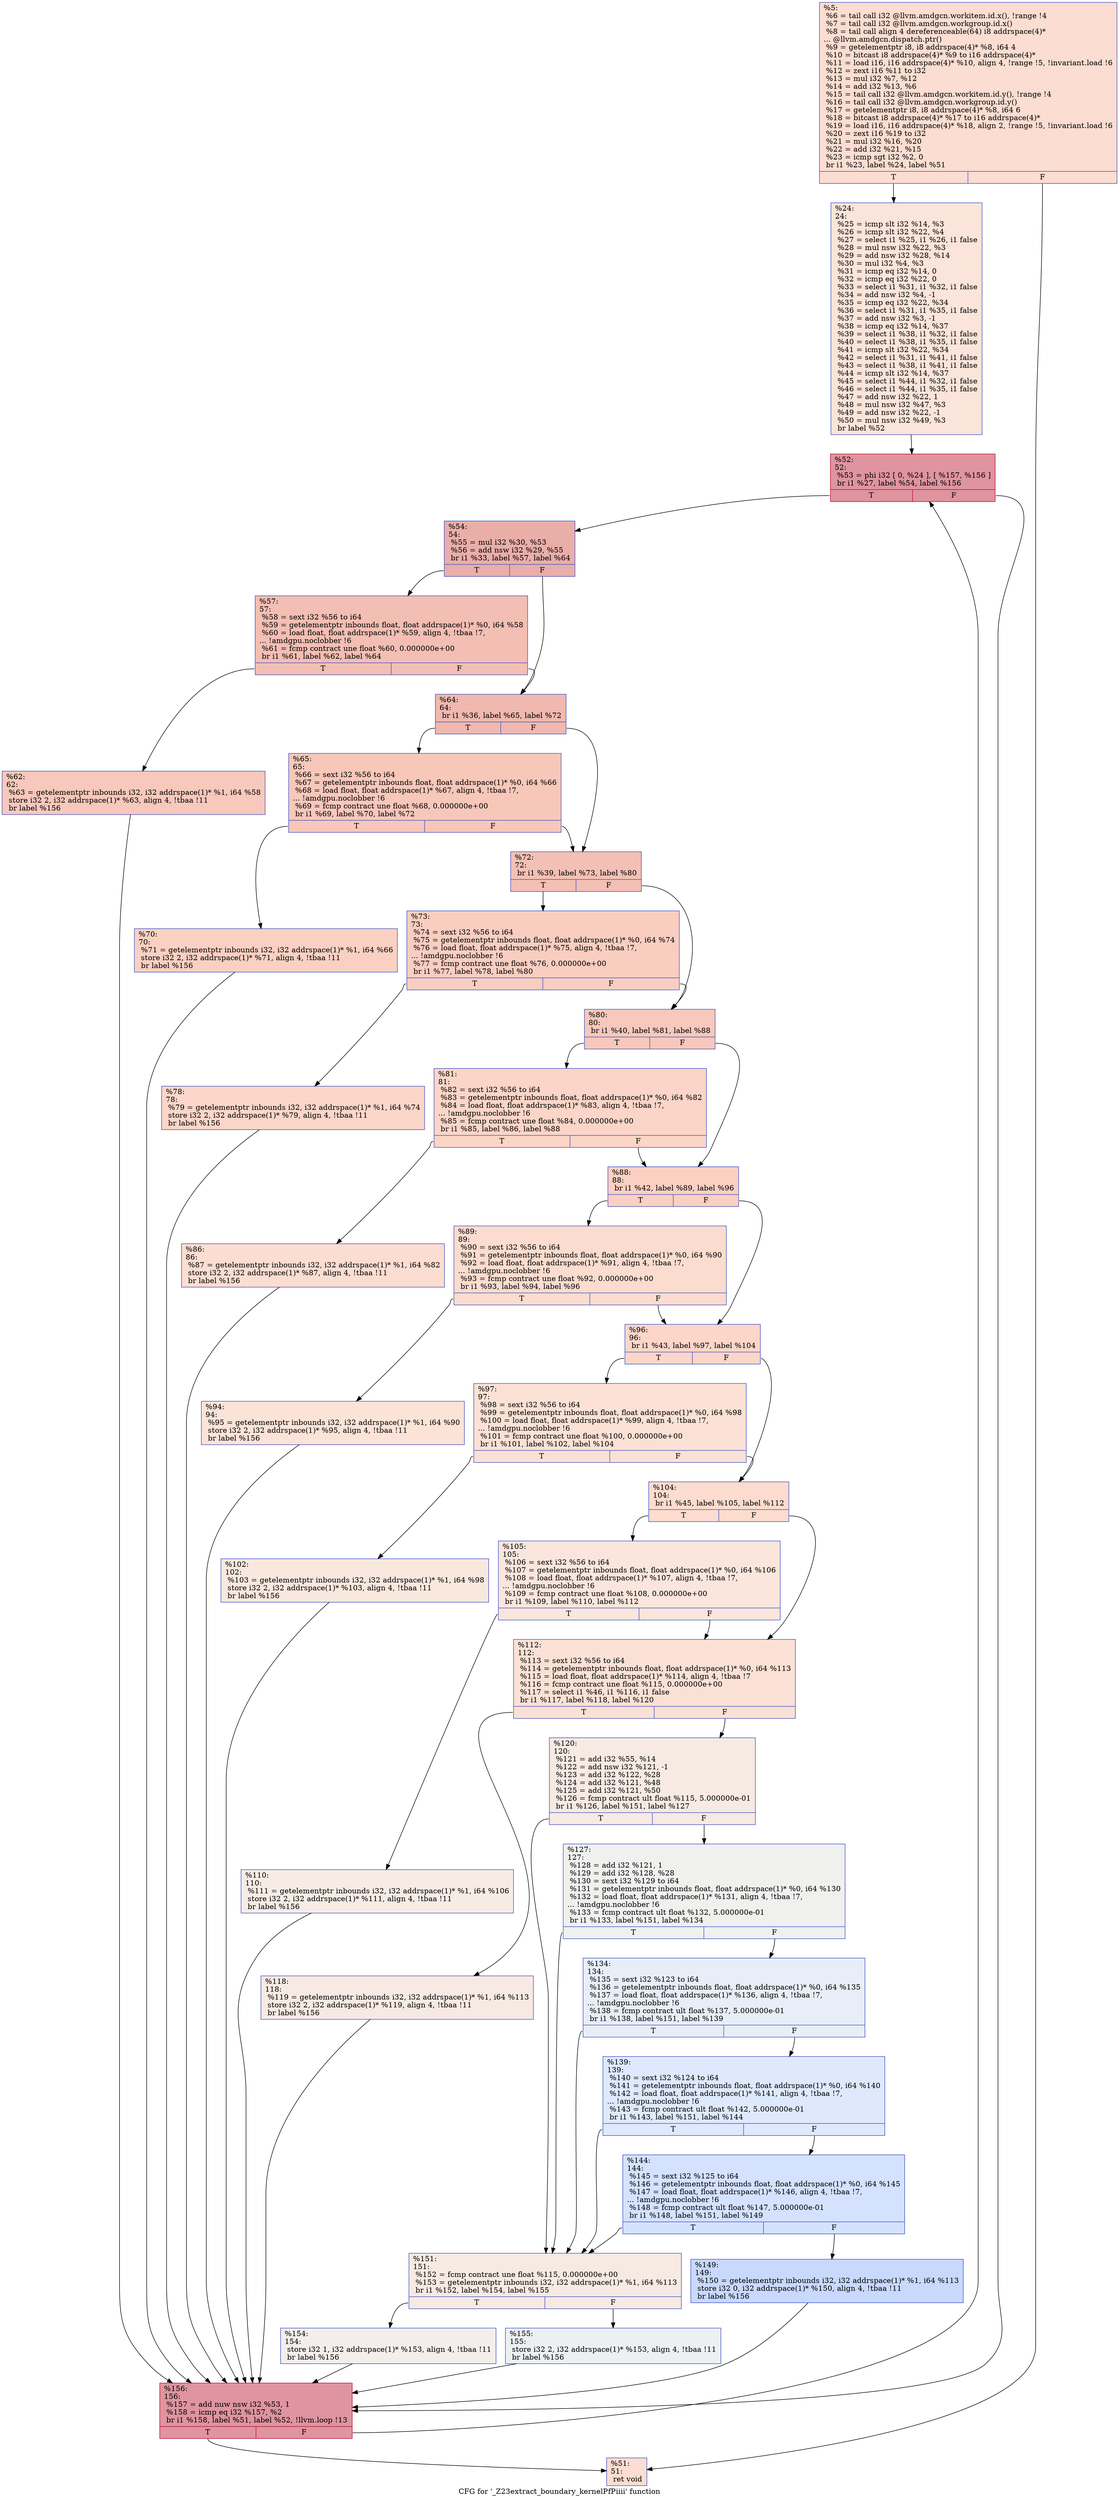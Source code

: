 digraph "CFG for '_Z23extract_boundary_kernelPfPiiii' function" {
	label="CFG for '_Z23extract_boundary_kernelPfPiiii' function";

	Node0x4d584b0 [shape=record,color="#3d50c3ff", style=filled, fillcolor="#f7b39670",label="{%5:\l  %6 = tail call i32 @llvm.amdgcn.workitem.id.x(), !range !4\l  %7 = tail call i32 @llvm.amdgcn.workgroup.id.x()\l  %8 = tail call align 4 dereferenceable(64) i8 addrspace(4)*\l... @llvm.amdgcn.dispatch.ptr()\l  %9 = getelementptr i8, i8 addrspace(4)* %8, i64 4\l  %10 = bitcast i8 addrspace(4)* %9 to i16 addrspace(4)*\l  %11 = load i16, i16 addrspace(4)* %10, align 4, !range !5, !invariant.load !6\l  %12 = zext i16 %11 to i32\l  %13 = mul i32 %7, %12\l  %14 = add i32 %13, %6\l  %15 = tail call i32 @llvm.amdgcn.workitem.id.y(), !range !4\l  %16 = tail call i32 @llvm.amdgcn.workgroup.id.y()\l  %17 = getelementptr i8, i8 addrspace(4)* %8, i64 6\l  %18 = bitcast i8 addrspace(4)* %17 to i16 addrspace(4)*\l  %19 = load i16, i16 addrspace(4)* %18, align 2, !range !5, !invariant.load !6\l  %20 = zext i16 %19 to i32\l  %21 = mul i32 %16, %20\l  %22 = add i32 %21, %15\l  %23 = icmp sgt i32 %2, 0\l  br i1 %23, label %24, label %51\l|{<s0>T|<s1>F}}"];
	Node0x4d584b0:s0 -> Node0x4d5be10;
	Node0x4d584b0:s1 -> Node0x4d5bea0;
	Node0x4d5be10 [shape=record,color="#3d50c3ff", style=filled, fillcolor="#f5c1a970",label="{%24:\l24:                                               \l  %25 = icmp slt i32 %14, %3\l  %26 = icmp slt i32 %22, %4\l  %27 = select i1 %25, i1 %26, i1 false\l  %28 = mul nsw i32 %22, %3\l  %29 = add nsw i32 %28, %14\l  %30 = mul i32 %4, %3\l  %31 = icmp eq i32 %14, 0\l  %32 = icmp eq i32 %22, 0\l  %33 = select i1 %31, i1 %32, i1 false\l  %34 = add nsw i32 %4, -1\l  %35 = icmp eq i32 %22, %34\l  %36 = select i1 %31, i1 %35, i1 false\l  %37 = add nsw i32 %3, -1\l  %38 = icmp eq i32 %14, %37\l  %39 = select i1 %38, i1 %32, i1 false\l  %40 = select i1 %38, i1 %35, i1 false\l  %41 = icmp slt i32 %22, %34\l  %42 = select i1 %31, i1 %41, i1 false\l  %43 = select i1 %38, i1 %41, i1 false\l  %44 = icmp slt i32 %14, %37\l  %45 = select i1 %44, i1 %32, i1 false\l  %46 = select i1 %44, i1 %35, i1 false\l  %47 = add nsw i32 %22, 1\l  %48 = mul nsw i32 %47, %3\l  %49 = add nsw i32 %22, -1\l  %50 = mul nsw i32 %49, %3\l  br label %52\l}"];
	Node0x4d5be10 -> Node0x4d5d130;
	Node0x4d5bea0 [shape=record,color="#3d50c3ff", style=filled, fillcolor="#f7b39670",label="{%51:\l51:                                               \l  ret void\l}"];
	Node0x4d5d130 [shape=record,color="#b70d28ff", style=filled, fillcolor="#b70d2870",label="{%52:\l52:                                               \l  %53 = phi i32 [ 0, %24 ], [ %157, %156 ]\l  br i1 %27, label %54, label %156\l|{<s0>T|<s1>F}}"];
	Node0x4d5d130:s0 -> Node0x4d5d370;
	Node0x4d5d130:s1 -> Node0x4d5d270;
	Node0x4d5d370 [shape=record,color="#3d50c3ff", style=filled, fillcolor="#d0473d70",label="{%54:\l54:                                               \l  %55 = mul i32 %30, %53\l  %56 = add nsw i32 %29, %55\l  br i1 %33, label %57, label %64\l|{<s0>T|<s1>F}}"];
	Node0x4d5d370:s0 -> Node0x4d5d5d0;
	Node0x4d5d370:s1 -> Node0x4d5d620;
	Node0x4d5d5d0 [shape=record,color="#3d50c3ff", style=filled, fillcolor="#e36c5570",label="{%57:\l57:                                               \l  %58 = sext i32 %56 to i64\l  %59 = getelementptr inbounds float, float addrspace(1)* %0, i64 %58\l  %60 = load float, float addrspace(1)* %59, align 4, !tbaa !7,\l... !amdgpu.noclobber !6\l  %61 = fcmp contract une float %60, 0.000000e+00\l  br i1 %61, label %62, label %64\l|{<s0>T|<s1>F}}"];
	Node0x4d5d5d0:s0 -> Node0x4d5e570;
	Node0x4d5d5d0:s1 -> Node0x4d5d620;
	Node0x4d5e570 [shape=record,color="#3d50c3ff", style=filled, fillcolor="#ed836670",label="{%62:\l62:                                               \l  %63 = getelementptr inbounds i32, i32 addrspace(1)* %1, i64 %58\l  store i32 2, i32 addrspace(1)* %63, align 4, !tbaa !11\l  br label %156\l}"];
	Node0x4d5e570 -> Node0x4d5d270;
	Node0x4d5d620 [shape=record,color="#3d50c3ff", style=filled, fillcolor="#dc5d4a70",label="{%64:\l64:                                               \l  br i1 %36, label %65, label %72\l|{<s0>T|<s1>F}}"];
	Node0x4d5d620:s0 -> Node0x4d5c4b0;
	Node0x4d5d620:s1 -> Node0x4d5c500;
	Node0x4d5c4b0 [shape=record,color="#3d50c3ff", style=filled, fillcolor="#ec7f6370",label="{%65:\l65:                                               \l  %66 = sext i32 %56 to i64\l  %67 = getelementptr inbounds float, float addrspace(1)* %0, i64 %66\l  %68 = load float, float addrspace(1)* %67, align 4, !tbaa !7,\l... !amdgpu.noclobber !6\l  %69 = fcmp contract une float %68, 0.000000e+00\l  br i1 %69, label %70, label %72\l|{<s0>T|<s1>F}}"];
	Node0x4d5c4b0:s0 -> Node0x4d5f540;
	Node0x4d5c4b0:s1 -> Node0x4d5c500;
	Node0x4d5f540 [shape=record,color="#3d50c3ff", style=filled, fillcolor="#f3947570",label="{%70:\l70:                                               \l  %71 = getelementptr inbounds i32, i32 addrspace(1)* %1, i64 %66\l  store i32 2, i32 addrspace(1)* %71, align 4, !tbaa !11\l  br label %156\l}"];
	Node0x4d5f540 -> Node0x4d5d270;
	Node0x4d5c500 [shape=record,color="#3d50c3ff", style=filled, fillcolor="#e5705870",label="{%72:\l72:                                               \l  br i1 %39, label %73, label %80\l|{<s0>T|<s1>F}}"];
	Node0x4d5c500:s0 -> Node0x4d5fe30;
	Node0x4d5c500:s1 -> Node0x4d5fe80;
	Node0x4d5fe30 [shape=record,color="#3d50c3ff", style=filled, fillcolor="#f2907270",label="{%73:\l73:                                               \l  %74 = sext i32 %56 to i64\l  %75 = getelementptr inbounds float, float addrspace(1)* %0, i64 %74\l  %76 = load float, float addrspace(1)* %75, align 4, !tbaa !7,\l... !amdgpu.noclobber !6\l  %77 = fcmp contract une float %76, 0.000000e+00\l  br i1 %77, label %78, label %80\l|{<s0>T|<s1>F}}"];
	Node0x4d5fe30:s0 -> Node0x4d60190;
	Node0x4d5fe30:s1 -> Node0x4d5fe80;
	Node0x4d60190 [shape=record,color="#3d50c3ff", style=filled, fillcolor="#f6a38570",label="{%78:\l78:                                               \l  %79 = getelementptr inbounds i32, i32 addrspace(1)* %1, i64 %74\l  store i32 2, i32 addrspace(1)* %79, align 4, !tbaa !11\l  br label %156\l}"];
	Node0x4d60190 -> Node0x4d5d270;
	Node0x4d5fe80 [shape=record,color="#3d50c3ff", style=filled, fillcolor="#ed836670",label="{%80:\l80:                                               \l  br i1 %40, label %81, label %88\l|{<s0>T|<s1>F}}"];
	Node0x4d5fe80:s0 -> Node0x4d60470;
	Node0x4d5fe80:s1 -> Node0x4d604c0;
	Node0x4d60470 [shape=record,color="#3d50c3ff", style=filled, fillcolor="#f5a08170",label="{%81:\l81:                                               \l  %82 = sext i32 %56 to i64\l  %83 = getelementptr inbounds float, float addrspace(1)* %0, i64 %82\l  %84 = load float, float addrspace(1)* %83, align 4, !tbaa !7,\l... !amdgpu.noclobber !6\l  %85 = fcmp contract une float %84, 0.000000e+00\l  br i1 %85, label %86, label %88\l|{<s0>T|<s1>F}}"];
	Node0x4d60470:s0 -> Node0x4d607d0;
	Node0x4d60470:s1 -> Node0x4d604c0;
	Node0x4d607d0 [shape=record,color="#3d50c3ff", style=filled, fillcolor="#f7b39670",label="{%86:\l86:                                               \l  %87 = getelementptr inbounds i32, i32 addrspace(1)* %1, i64 %82\l  store i32 2, i32 addrspace(1)* %87, align 4, !tbaa !11\l  br label %156\l}"];
	Node0x4d607d0 -> Node0x4d5d270;
	Node0x4d604c0 [shape=record,color="#3d50c3ff", style=filled, fillcolor="#f3947570",label="{%88:\l88:                                               \l  br i1 %42, label %89, label %96\l|{<s0>T|<s1>F}}"];
	Node0x4d604c0:s0 -> Node0x4d60ab0;
	Node0x4d604c0:s1 -> Node0x4d60b00;
	Node0x4d60ab0 [shape=record,color="#3d50c3ff", style=filled, fillcolor="#f7af9170",label="{%89:\l89:                                               \l  %90 = sext i32 %56 to i64\l  %91 = getelementptr inbounds float, float addrspace(1)* %0, i64 %90\l  %92 = load float, float addrspace(1)* %91, align 4, !tbaa !7,\l... !amdgpu.noclobber !6\l  %93 = fcmp contract une float %92, 0.000000e+00\l  br i1 %93, label %94, label %96\l|{<s0>T|<s1>F}}"];
	Node0x4d60ab0:s0 -> Node0x4d60e10;
	Node0x4d60ab0:s1 -> Node0x4d60b00;
	Node0x4d60e10 [shape=record,color="#3d50c3ff", style=filled, fillcolor="#f6bfa670",label="{%94:\l94:                                               \l  %95 = getelementptr inbounds i32, i32 addrspace(1)* %1, i64 %90\l  store i32 2, i32 addrspace(1)* %95, align 4, !tbaa !11\l  br label %156\l}"];
	Node0x4d60e10 -> Node0x4d5d270;
	Node0x4d60b00 [shape=record,color="#3d50c3ff", style=filled, fillcolor="#f6a38570",label="{%96:\l96:                                               \l  br i1 %43, label %97, label %104\l|{<s0>T|<s1>F}}"];
	Node0x4d60b00:s0 -> Node0x4d610f0;
	Node0x4d60b00:s1 -> Node0x4d61140;
	Node0x4d610f0 [shape=record,color="#3d50c3ff", style=filled, fillcolor="#f7bca170",label="{%97:\l97:                                               \l  %98 = sext i32 %56 to i64\l  %99 = getelementptr inbounds float, float addrspace(1)* %0, i64 %98\l  %100 = load float, float addrspace(1)* %99, align 4, !tbaa !7,\l... !amdgpu.noclobber !6\l  %101 = fcmp contract une float %100, 0.000000e+00\l  br i1 %101, label %102, label %104\l|{<s0>T|<s1>F}}"];
	Node0x4d610f0:s0 -> Node0x4d61450;
	Node0x4d610f0:s1 -> Node0x4d61140;
	Node0x4d61450 [shape=record,color="#3d50c3ff", style=filled, fillcolor="#f2cab570",label="{%102:\l102:                                              \l  %103 = getelementptr inbounds i32, i32 addrspace(1)* %1, i64 %98\l  store i32 2, i32 addrspace(1)* %103, align 4, !tbaa !11\l  br label %156\l}"];
	Node0x4d61450 -> Node0x4d5d270;
	Node0x4d61140 [shape=record,color="#3d50c3ff", style=filled, fillcolor="#f7af9170",label="{%104:\l104:                                              \l  br i1 %45, label %105, label %112\l|{<s0>T|<s1>F}}"];
	Node0x4d61140:s0 -> Node0x4d61730;
	Node0x4d61140:s1 -> Node0x4d61780;
	Node0x4d61730 [shape=record,color="#3d50c3ff", style=filled, fillcolor="#f3c7b170",label="{%105:\l105:                                              \l  %106 = sext i32 %56 to i64\l  %107 = getelementptr inbounds float, float addrspace(1)* %0, i64 %106\l  %108 = load float, float addrspace(1)* %107, align 4, !tbaa !7,\l... !amdgpu.noclobber !6\l  %109 = fcmp contract une float %108, 0.000000e+00\l  br i1 %109, label %110, label %112\l|{<s0>T|<s1>F}}"];
	Node0x4d61730:s0 -> Node0x4d61a90;
	Node0x4d61730:s1 -> Node0x4d61780;
	Node0x4d61a90 [shape=record,color="#3d50c3ff", style=filled, fillcolor="#ecd3c570",label="{%110:\l110:                                              \l  %111 = getelementptr inbounds i32, i32 addrspace(1)* %1, i64 %106\l  store i32 2, i32 addrspace(1)* %111, align 4, !tbaa !11\l  br label %156\l}"];
	Node0x4d61a90 -> Node0x4d5d270;
	Node0x4d61780 [shape=record,color="#3d50c3ff", style=filled, fillcolor="#f7bca170",label="{%112:\l112:                                              \l  %113 = sext i32 %56 to i64\l  %114 = getelementptr inbounds float, float addrspace(1)* %0, i64 %113\l  %115 = load float, float addrspace(1)* %114, align 4, !tbaa !7\l  %116 = fcmp contract une float %115, 0.000000e+00\l  %117 = select i1 %46, i1 %116, i1 false\l  br i1 %117, label %118, label %120\l|{<s0>T|<s1>F}}"];
	Node0x4d61780:s0 -> Node0x4d62030;
	Node0x4d61780:s1 -> Node0x4d62080;
	Node0x4d62030 [shape=record,color="#3d50c3ff", style=filled, fillcolor="#eed0c070",label="{%118:\l118:                                              \l  %119 = getelementptr inbounds i32, i32 addrspace(1)* %1, i64 %113\l  store i32 2, i32 addrspace(1)* %119, align 4, !tbaa !11\l  br label %156\l}"];
	Node0x4d62030 -> Node0x4d5d270;
	Node0x4d62080 [shape=record,color="#3d50c3ff", style=filled, fillcolor="#eed0c070",label="{%120:\l120:                                              \l  %121 = add i32 %55, %14\l  %122 = add nsw i32 %121, -1\l  %123 = add i32 %122, %28\l  %124 = add i32 %121, %48\l  %125 = add i32 %121, %50\l  %126 = fcmp contract ult float %115, 5.000000e-01\l  br i1 %126, label %151, label %127\l|{<s0>T|<s1>F}}"];
	Node0x4d62080:s0 -> Node0x4d62680;
	Node0x4d62080:s1 -> Node0x4d626d0;
	Node0x4d626d0 [shape=record,color="#3d50c3ff", style=filled, fillcolor="#dedcdb70",label="{%127:\l127:                                              \l  %128 = add i32 %121, 1\l  %129 = add i32 %128, %28\l  %130 = sext i32 %129 to i64\l  %131 = getelementptr inbounds float, float addrspace(1)* %0, i64 %130\l  %132 = load float, float addrspace(1)* %131, align 4, !tbaa !7,\l... !amdgpu.noclobber !6\l  %133 = fcmp contract ult float %132, 5.000000e-01\l  br i1 %133, label %151, label %134\l|{<s0>T|<s1>F}}"];
	Node0x4d626d0:s0 -> Node0x4d62680;
	Node0x4d626d0:s1 -> Node0x4d5ec20;
	Node0x4d5ec20 [shape=record,color="#3d50c3ff", style=filled, fillcolor="#cbd8ee70",label="{%134:\l134:                                              \l  %135 = sext i32 %123 to i64\l  %136 = getelementptr inbounds float, float addrspace(1)* %0, i64 %135\l  %137 = load float, float addrspace(1)* %136, align 4, !tbaa !7,\l... !amdgpu.noclobber !6\l  %138 = fcmp contract ult float %137, 5.000000e-01\l  br i1 %138, label %151, label %139\l|{<s0>T|<s1>F}}"];
	Node0x4d5ec20:s0 -> Node0x4d62680;
	Node0x4d5ec20:s1 -> Node0x4d632c0;
	Node0x4d632c0 [shape=record,color="#3d50c3ff", style=filled, fillcolor="#b5cdfa70",label="{%139:\l139:                                              \l  %140 = sext i32 %124 to i64\l  %141 = getelementptr inbounds float, float addrspace(1)* %0, i64 %140\l  %142 = load float, float addrspace(1)* %141, align 4, !tbaa !7,\l... !amdgpu.noclobber !6\l  %143 = fcmp contract ult float %142, 5.000000e-01\l  br i1 %143, label %151, label %144\l|{<s0>T|<s1>F}}"];
	Node0x4d632c0:s0 -> Node0x4d62680;
	Node0x4d632c0:s1 -> Node0x4d63610;
	Node0x4d63610 [shape=record,color="#3d50c3ff", style=filled, fillcolor="#9ebeff70",label="{%144:\l144:                                              \l  %145 = sext i32 %125 to i64\l  %146 = getelementptr inbounds float, float addrspace(1)* %0, i64 %145\l  %147 = load float, float addrspace(1)* %146, align 4, !tbaa !7,\l... !amdgpu.noclobber !6\l  %148 = fcmp contract ult float %147, 5.000000e-01\l  br i1 %148, label %151, label %149\l|{<s0>T|<s1>F}}"];
	Node0x4d63610:s0 -> Node0x4d62680;
	Node0x4d63610:s1 -> Node0x4d63960;
	Node0x4d63960 [shape=record,color="#3d50c3ff", style=filled, fillcolor="#85a8fc70",label="{%149:\l149:                                              \l  %150 = getelementptr inbounds i32, i32 addrspace(1)* %1, i64 %113\l  store i32 0, i32 addrspace(1)* %150, align 4, !tbaa !11\l  br label %156\l}"];
	Node0x4d63960 -> Node0x4d5d270;
	Node0x4d62680 [shape=record,color="#3d50c3ff", style=filled, fillcolor="#eed0c070",label="{%151:\l151:                                              \l  %152 = fcmp contract une float %115, 0.000000e+00\l  %153 = getelementptr inbounds i32, i32 addrspace(1)* %1, i64 %113\l  br i1 %152, label %154, label %155\l|{<s0>T|<s1>F}}"];
	Node0x4d62680:s0 -> Node0x4d63d70;
	Node0x4d62680:s1 -> Node0x4d63dc0;
	Node0x4d63d70 [shape=record,color="#3d50c3ff", style=filled, fillcolor="#e3d9d370",label="{%154:\l154:                                              \l  store i32 1, i32 addrspace(1)* %153, align 4, !tbaa !11\l  br label %156\l}"];
	Node0x4d63d70 -> Node0x4d5d270;
	Node0x4d63dc0 [shape=record,color="#3d50c3ff", style=filled, fillcolor="#d6dce470",label="{%155:\l155:                                              \l  store i32 2, i32 addrspace(1)* %153, align 4, !tbaa !11\l  br label %156\l}"];
	Node0x4d63dc0 -> Node0x4d5d270;
	Node0x4d5d270 [shape=record,color="#b70d28ff", style=filled, fillcolor="#b70d2870",label="{%156:\l156:                                              \l  %157 = add nuw nsw i32 %53, 1\l  %158 = icmp eq i32 %157, %2\l  br i1 %158, label %51, label %52, !llvm.loop !13\l|{<s0>T|<s1>F}}"];
	Node0x4d5d270:s0 -> Node0x4d5bea0;
	Node0x4d5d270:s1 -> Node0x4d5d130;
}
